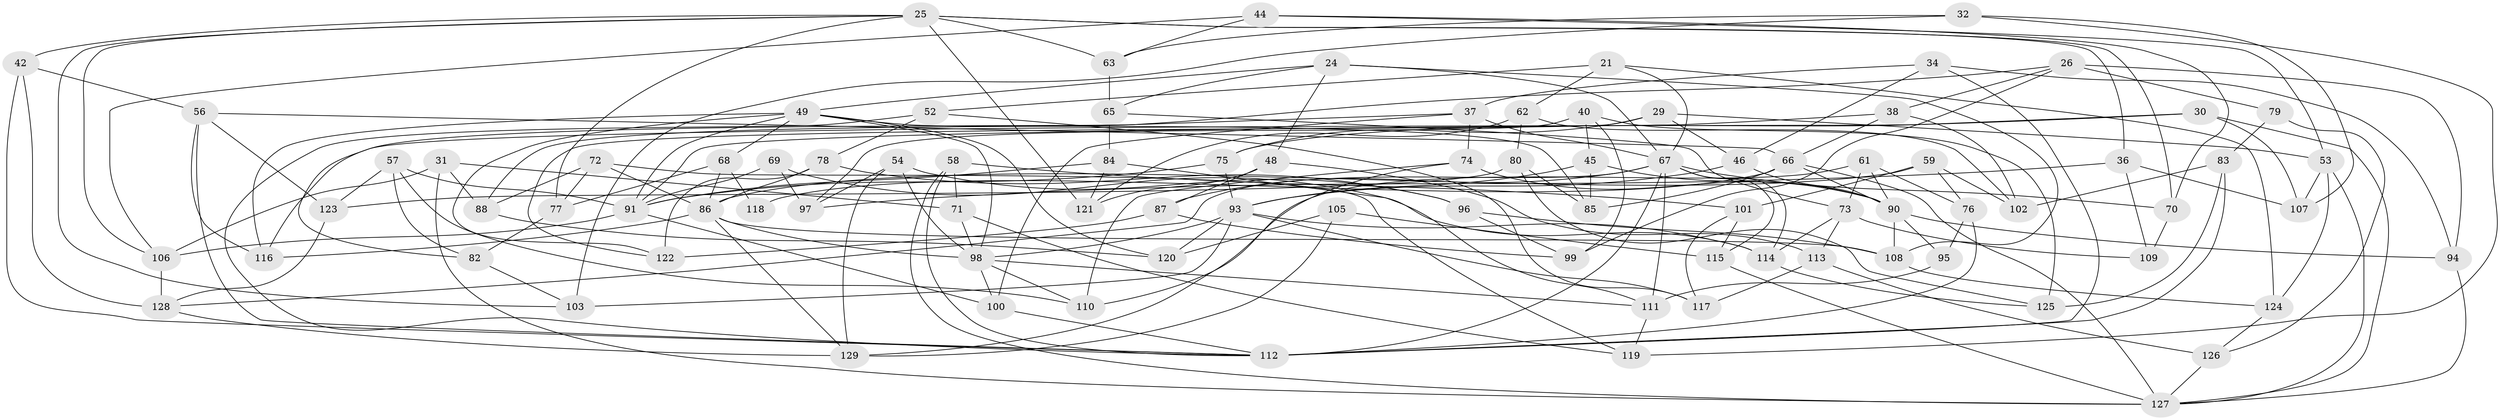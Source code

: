 // original degree distribution, {4: 1.0}
// Generated by graph-tools (version 1.1) at 2025/01/03/04/25 22:01:07]
// undirected, 90 vertices, 205 edges
graph export_dot {
graph [start="1"]
  node [color=gray90,style=filled];
  21;
  24 [super="+2"];
  25 [super="+9+14"];
  26 [super="+23"];
  29;
  30;
  31;
  32;
  34;
  36;
  37 [super="+28"];
  38;
  40;
  42;
  44;
  45;
  46;
  48;
  49 [super="+11+20"];
  52;
  53 [super="+15"];
  54;
  56 [super="+47"];
  57;
  58;
  59;
  61;
  62;
  63;
  65;
  66 [super="+7+43"];
  67 [super="+19+60"];
  68;
  69;
  70;
  71;
  72;
  73 [super="+27"];
  74;
  75;
  76;
  77;
  78;
  79;
  80;
  82;
  83;
  84;
  85;
  86 [super="+6+10"];
  87;
  88;
  90 [super="+13+16"];
  91 [super="+1+22"];
  93 [super="+51"];
  94;
  95;
  96;
  97;
  98 [super="+81"];
  99;
  100;
  101;
  102;
  103;
  105;
  106 [super="+4"];
  107;
  108 [super="+35"];
  109;
  110;
  111 [super="+89"];
  112 [super="+17+55+39"];
  113;
  114 [super="+33"];
  115;
  116;
  117;
  118;
  119;
  120;
  121;
  122;
  123;
  124;
  125;
  126;
  127 [super="+50+104"];
  128 [super="+92"];
  129 [super="+64"];
  21 -- 52;
  21 -- 62;
  21 -- 124;
  21 -- 67;
  24 -- 48;
  24 -- 65;
  24 -- 108 [weight=2];
  24 -- 49;
  24 -- 67;
  25 -- 42;
  25 -- 106;
  25 -- 70;
  25 -- 36;
  25 -- 77;
  25 -- 121;
  25 -- 63;
  25 -- 103;
  26 -- 88;
  26 -- 79 [weight=2];
  26 -- 94;
  26 -- 99;
  26 -- 38;
  29 -- 46;
  29 -- 122;
  29 -- 75;
  29 -- 53;
  30 -- 116;
  30 -- 75;
  30 -- 107;
  30 -- 127;
  31 -- 88;
  31 -- 71;
  31 -- 106;
  31 -- 127;
  32 -- 119;
  32 -- 107;
  32 -- 63;
  32 -- 103;
  34 -- 37;
  34 -- 94;
  34 -- 112;
  34 -- 46;
  36 -- 97;
  36 -- 109;
  36 -- 107;
  37 -- 82;
  37 -- 67 [weight=2];
  37 -- 74;
  37 -- 100;
  38 -- 91;
  38 -- 102;
  38 -- 66;
  40 -- 125;
  40 -- 99;
  40 -- 45;
  40 -- 97;
  42 -- 128;
  42 -- 56;
  42 -- 112;
  44 -- 70;
  44 -- 63;
  44 -- 106;
  44 -- 53;
  45 -- 85;
  45 -- 93;
  45 -- 90;
  46 -- 90;
  46 -- 93;
  48 -- 121;
  48 -- 113;
  48 -- 87;
  49 -- 91;
  49 -- 116;
  49 -- 120;
  49 -- 68;
  49 -- 98;
  49 -- 85;
  49 -- 122;
  52 -- 117;
  52 -- 78;
  52 -- 112;
  53 -- 124;
  53 -- 107;
  53 -- 127 [weight=2];
  54 -- 97;
  54 -- 129;
  54 -- 96;
  54 -- 98;
  56 -- 116;
  56 -- 66 [weight=2];
  56 -- 123;
  56 -- 112;
  57 -- 82;
  57 -- 123;
  57 -- 110;
  57 -- 91;
  58 -- 101;
  58 -- 112;
  58 -- 71;
  58 -- 127;
  59 -- 76;
  59 -- 86;
  59 -- 101;
  59 -- 102;
  61 -- 73;
  61 -- 76;
  61 -- 110;
  61 -- 90;
  62 -- 102;
  62 -- 121;
  62 -- 80;
  63 -- 65;
  65 -- 84;
  65 -- 73;
  66 -- 118 [weight=3];
  66 -- 85;
  66 -- 127 [weight=2];
  66 -- 90;
  67 -- 87;
  67 -- 115;
  67 -- 112 [weight=2];
  67 -- 128;
  67 -- 70;
  67 -- 111;
  67 -- 114;
  68 -- 118;
  68 -- 77;
  68 -- 86;
  69 -- 114 [weight=2];
  69 -- 91;
  69 -- 97;
  70 -- 109;
  71 -- 119;
  71 -- 98;
  72 -- 86;
  72 -- 88;
  72 -- 77;
  72 -- 119;
  73 -- 113;
  73 -- 109 [weight=2];
  73 -- 114;
  74 -- 129;
  74 -- 110;
  74 -- 90;
  75 -- 91;
  75 -- 93;
  76 -- 95;
  76 -- 112;
  77 -- 82;
  78 -- 122;
  78 -- 96;
  78 -- 86;
  79 -- 83;
  79 -- 126;
  80 -- 125;
  80 -- 123;
  80 -- 85;
  82 -- 103;
  83 -- 102;
  83 -- 125;
  83 -- 112;
  84 -- 121;
  84 -- 111;
  84 -- 91;
  86 -- 98;
  86 -- 116;
  86 -- 108;
  86 -- 129;
  87 -- 122;
  87 -- 99;
  88 -- 120;
  90 -- 95;
  90 -- 108;
  90 -- 94;
  91 -- 100;
  91 -- 106;
  93 -- 117;
  93 -- 120;
  93 -- 114;
  93 -- 103;
  93 -- 98;
  94 -- 127;
  95 -- 111 [weight=2];
  96 -- 99;
  96 -- 108;
  98 -- 100;
  98 -- 110;
  98 -- 111;
  100 -- 112;
  101 -- 117;
  101 -- 115;
  105 -- 120;
  105 -- 129 [weight=2];
  105 -- 115;
  106 -- 128 [weight=2];
  108 -- 124;
  111 -- 119;
  113 -- 117;
  113 -- 126;
  114 -- 125;
  115 -- 127;
  123 -- 128;
  124 -- 126;
  126 -- 127;
  128 -- 129;
}
